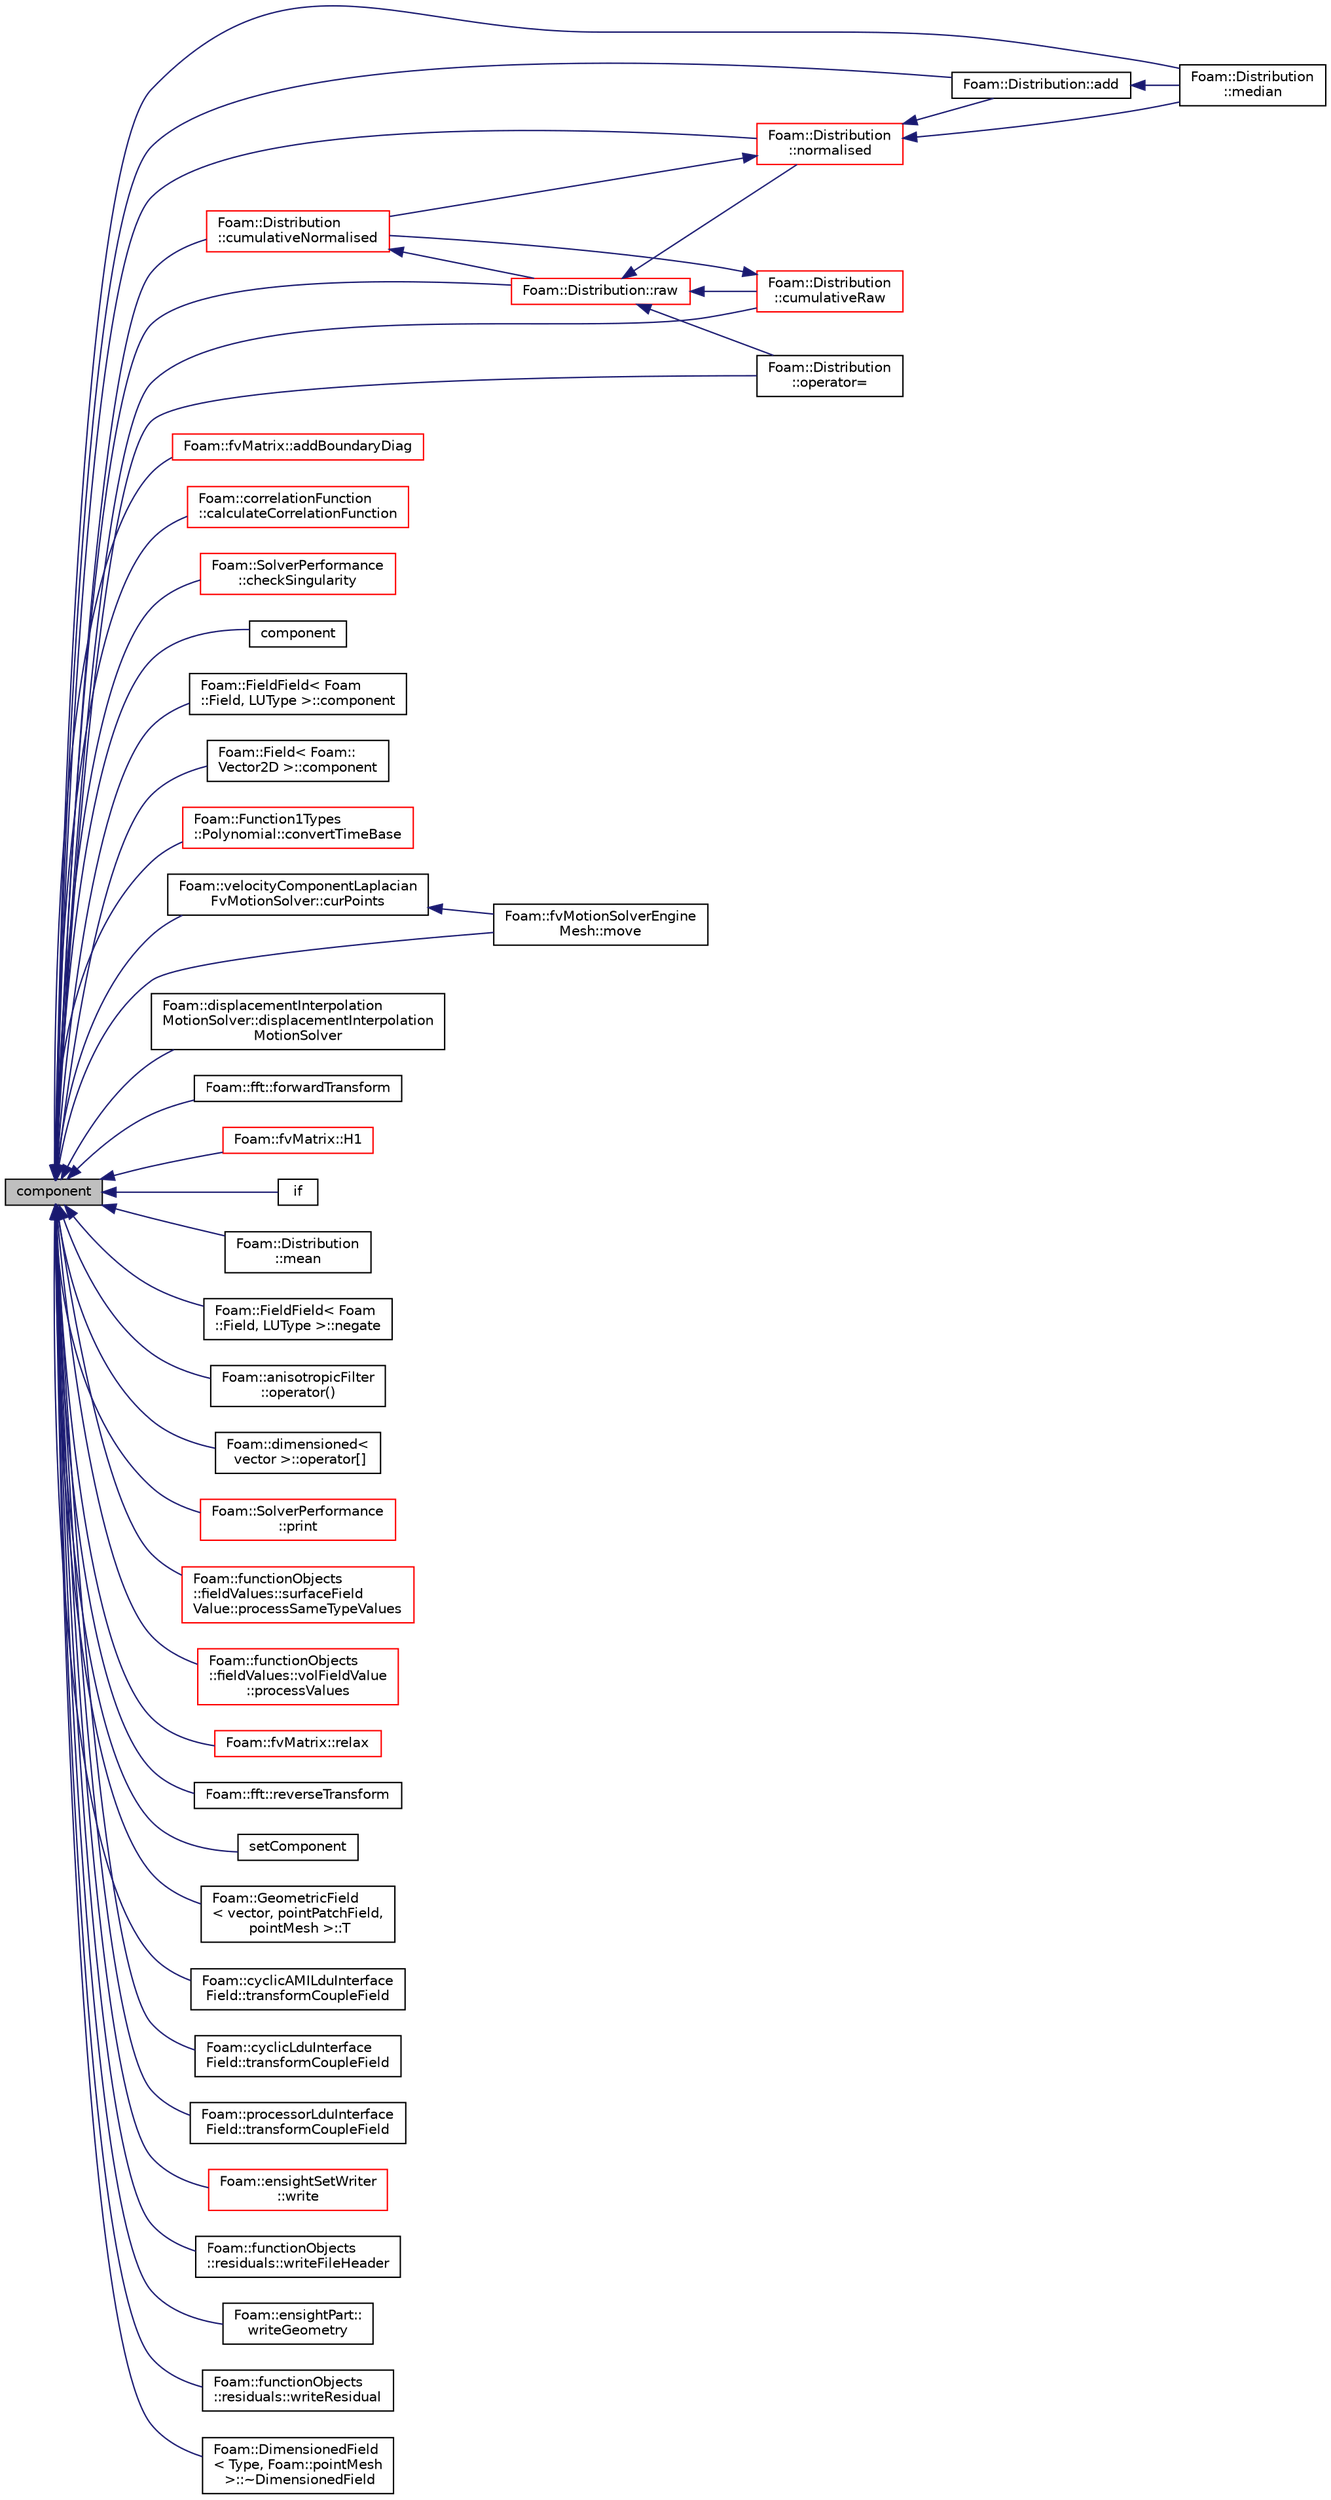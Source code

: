 digraph "component"
{
  bgcolor="transparent";
  edge [fontname="Helvetica",fontsize="10",labelfontname="Helvetica",labelfontsize="10"];
  node [fontname="Helvetica",fontsize="10",shape=record];
  rankdir="LR";
  Node68181 [label="component",height=0.2,width=0.4,color="black", fillcolor="grey75", style="filled", fontcolor="black"];
  Node68181 -> Node68182 [dir="back",color="midnightblue",fontsize="10",style="solid",fontname="Helvetica"];
  Node68182 [label="Foam::Distribution::add",height=0.2,width=0.4,color="black",URL="$a27001.html#a33a0483e214f12ed274213001fba447e",tooltip="Add a value to the distribution, optionally specifying a weight. "];
  Node68182 -> Node68183 [dir="back",color="midnightblue",fontsize="10",style="solid",fontname="Helvetica"];
  Node68183 [label="Foam::Distribution\l::median",height=0.2,width=0.4,color="black",URL="$a27001.html#a8a8e8c26de2a6c6a228b844f3d6c0a75"];
  Node68181 -> Node68184 [dir="back",color="midnightblue",fontsize="10",style="solid",fontname="Helvetica"];
  Node68184 [label="Foam::fvMatrix::addBoundaryDiag",height=0.2,width=0.4,color="red",URL="$a23173.html#abbfa50213d88d51b0da943c15f7c70b7"];
  Node68181 -> Node68198 [dir="back",color="midnightblue",fontsize="10",style="solid",fontname="Helvetica"];
  Node68198 [label="Foam::correlationFunction\l::calculateCorrelationFunction",height=0.2,width=0.4,color="red",URL="$a25513.html#a6dad9e4d17333a9cfe7ee6b2f3247f42"];
  Node68181 -> Node68200 [dir="back",color="midnightblue",fontsize="10",style="solid",fontname="Helvetica"];
  Node68200 [label="Foam::SolverPerformance\l::checkSingularity",height=0.2,width=0.4,color="red",URL="$a28125.html#aa749321b47d58d648449b01539ebaeaf",tooltip="Singularity test. "];
  Node68181 -> Node68213 [dir="back",color="midnightblue",fontsize="10",style="solid",fontname="Helvetica"];
  Node68213 [label="component",height=0.2,width=0.4,color="black",URL="$a21851.html#a24df1ffa836c86f29c96d6543add1058"];
  Node68181 -> Node68214 [dir="back",color="midnightblue",fontsize="10",style="solid",fontname="Helvetica"];
  Node68214 [label="Foam::FieldField\< Foam\l::Field, LUType \>::component",height=0.2,width=0.4,color="black",URL="$a27529.html#afb9815aee21665cf81d015d1eedb21e1",tooltip="Return a component field of the field. "];
  Node68181 -> Node68215 [dir="back",color="midnightblue",fontsize="10",style="solid",fontname="Helvetica"];
  Node68215 [label="Foam::Field\< Foam::\lVector2D \>::component",height=0.2,width=0.4,color="black",URL="$a27573.html#aef03a3d86f5e52bd0f5fd130cb44a20e",tooltip="Return a component field of the field. "];
  Node68181 -> Node68216 [dir="back",color="midnightblue",fontsize="10",style="solid",fontname="Helvetica"];
  Node68216 [label="Foam::Function1Types\l::Polynomial::convertTimeBase",height=0.2,width=0.4,color="red",URL="$a28817.html#af4b04bcaf124d852d36e028312c3c9a6",tooltip="Convert time. "];
  Node68181 -> Node68218 [dir="back",color="midnightblue",fontsize="10",style="solid",fontname="Helvetica"];
  Node68218 [label="Foam::Distribution\l::cumulativeNormalised",height=0.2,width=0.4,color="red",URL="$a27001.html#a11ff6eef0a165a528afd02366ddf85d2",tooltip="Return the cumulative normalised distribution and. "];
  Node68218 -> Node68219 [dir="back",color="midnightblue",fontsize="10",style="solid",fontname="Helvetica"];
  Node68219 [label="Foam::Distribution::raw",height=0.2,width=0.4,color="red",URL="$a27001.html#afb9d1727043dc3092b95717b885d99cc",tooltip="Return the distribution of the total bin weights. "];
  Node68219 -> Node68220 [dir="back",color="midnightblue",fontsize="10",style="solid",fontname="Helvetica"];
  Node68220 [label="Foam::Distribution\l::normalised",height=0.2,width=0.4,color="red",URL="$a27001.html#afca6f7c7669c2f125c5b4760ed9ee1c2",tooltip="Return the normalised distribution (probability density) "];
  Node68220 -> Node68183 [dir="back",color="midnightblue",fontsize="10",style="solid",fontname="Helvetica"];
  Node68220 -> Node68182 [dir="back",color="midnightblue",fontsize="10",style="solid",fontname="Helvetica"];
  Node68220 -> Node68218 [dir="back",color="midnightblue",fontsize="10",style="solid",fontname="Helvetica"];
  Node68219 -> Node68222 [dir="back",color="midnightblue",fontsize="10",style="solid",fontname="Helvetica"];
  Node68222 [label="Foam::Distribution\l::cumulativeRaw",height=0.2,width=0.4,color="red",URL="$a27001.html#af87b4a2d9e4c35e69820b8ff99abaf20",tooltip="Return the cumulative total bin weights and integration. "];
  Node68222 -> Node68218 [dir="back",color="midnightblue",fontsize="10",style="solid",fontname="Helvetica"];
  Node68219 -> Node68223 [dir="back",color="midnightblue",fontsize="10",style="solid",fontname="Helvetica"];
  Node68223 [label="Foam::Distribution\l::operator=",height=0.2,width=0.4,color="black",URL="$a27001.html#af4c95da6a1f84053cea75e28025f3fc0"];
  Node68181 -> Node68222 [dir="back",color="midnightblue",fontsize="10",style="solid",fontname="Helvetica"];
  Node68181 -> Node68224 [dir="back",color="midnightblue",fontsize="10",style="solid",fontname="Helvetica"];
  Node68224 [label="Foam::velocityComponentLaplacian\lFvMotionSolver::curPoints",height=0.2,width=0.4,color="black",URL="$a24433.html#a1996b85ae62abe724454832e65fdbfa4",tooltip="Return point location obtained from the current motion field. "];
  Node68224 -> Node68225 [dir="back",color="midnightblue",fontsize="10",style="solid",fontname="Helvetica"];
  Node68225 [label="Foam::fvMotionSolverEngine\lMesh::move",height=0.2,width=0.4,color="black",URL="$a22569.html#a68c0b61b84e4e095b6463cadc275adae"];
  Node68181 -> Node68226 [dir="back",color="midnightblue",fontsize="10",style="solid",fontname="Helvetica"];
  Node68226 [label="Foam::displacementInterpolation\lMotionSolver::displacementInterpolation\lMotionSolver",height=0.2,width=0.4,color="black",URL="$a24437.html#af70627c48920441a925701b8da5266ba",tooltip="Construct from polyMesh and IOdictionary. "];
  Node68181 -> Node68227 [dir="back",color="midnightblue",fontsize="10",style="solid",fontname="Helvetica"];
  Node68227 [label="Foam::fft::forwardTransform",height=0.2,width=0.4,color="black",URL="$a30017.html#ab7fa1344e3d4fe5f3f81583eab3cab94"];
  Node68181 -> Node68228 [dir="back",color="midnightblue",fontsize="10",style="solid",fontname="Helvetica"];
  Node68228 [label="Foam::fvMatrix::H1",height=0.2,width=0.4,color="red",URL="$a23173.html#a37a6a42b79a9f56f28f79fab26072d51",tooltip="Return H(1) "];
  Node68181 -> Node68229 [dir="back",color="midnightblue",fontsize="10",style="solid",fontname="Helvetica"];
  Node68229 [label="if",height=0.2,width=0.4,color="black",URL="$a19448.html#a2220ab563d2d0f137dc80ca012f57741"];
  Node68181 -> Node68230 [dir="back",color="midnightblue",fontsize="10",style="solid",fontname="Helvetica"];
  Node68230 [label="Foam::Distribution\l::mean",height=0.2,width=0.4,color="black",URL="$a27001.html#a1839690b575e839e794f6f557b3b27b8"];
  Node68181 -> Node68183 [dir="back",color="midnightblue",fontsize="10",style="solid",fontname="Helvetica"];
  Node68181 -> Node68225 [dir="back",color="midnightblue",fontsize="10",style="solid",fontname="Helvetica"];
  Node68181 -> Node68231 [dir="back",color="midnightblue",fontsize="10",style="solid",fontname="Helvetica"];
  Node68231 [label="Foam::FieldField\< Foam\l::Field, LUType \>::negate",height=0.2,width=0.4,color="black",URL="$a27529.html#abcdb1512395327f8236a4f4a4d4ff648",tooltip="Negate this field. "];
  Node68181 -> Node68220 [dir="back",color="midnightblue",fontsize="10",style="solid",fontname="Helvetica"];
  Node68181 -> Node68232 [dir="back",color="midnightblue",fontsize="10",style="solid",fontname="Helvetica"];
  Node68232 [label="Foam::anisotropicFilter\l::operator()",height=0.2,width=0.4,color="black",URL="$a32261.html#a73fe195c24e2c9c44594a426926a4f26"];
  Node68181 -> Node68223 [dir="back",color="midnightblue",fontsize="10",style="solid",fontname="Helvetica"];
  Node68181 -> Node68233 [dir="back",color="midnightblue",fontsize="10",style="solid",fontname="Helvetica"];
  Node68233 [label="Foam::dimensioned\<\l vector \>::operator[]",height=0.2,width=0.4,color="black",URL="$a27473.html#ac86d8f183704c9ab7ff864b833192595",tooltip="Return a component as a dimensioned<cmptType> "];
  Node68181 -> Node68234 [dir="back",color="midnightblue",fontsize="10",style="solid",fontname="Helvetica"];
  Node68234 [label="Foam::SolverPerformance\l::print",height=0.2,width=0.4,color="red",URL="$a28125.html#a68926051a5d92c255b3604bcccded648",tooltip="Print summary of solver performance to the given stream. "];
  Node68181 -> Node68254 [dir="back",color="midnightblue",fontsize="10",style="solid",fontname="Helvetica"];
  Node68254 [label="Foam::functionObjects\l::fieldValues::surfaceField\lValue::processSameTypeValues",height=0.2,width=0.4,color="red",URL="$a24185.html#a41d519fb17fb326997de3ffb25384387",tooltip="Apply the &#39;operation&#39; to the values. Operation has to. "];
  Node68181 -> Node68256 [dir="back",color="midnightblue",fontsize="10",style="solid",fontname="Helvetica"];
  Node68256 [label="Foam::functionObjects\l::fieldValues::volFieldValue\l::processValues",height=0.2,width=0.4,color="red",URL="$a24189.html#a3ee3ef0dce4b4491df744d2af65f4d0f",tooltip="Apply the &#39;operation&#39; to the values. "];
  Node68181 -> Node68219 [dir="back",color="midnightblue",fontsize="10",style="solid",fontname="Helvetica"];
  Node68181 -> Node68258 [dir="back",color="midnightblue",fontsize="10",style="solid",fontname="Helvetica"];
  Node68258 [label="Foam::fvMatrix::relax",height=0.2,width=0.4,color="red",URL="$a23173.html#a06343b944c91a56352ebf646011c212e",tooltip="Relax matrix (for steady-state solution). "];
  Node68181 -> Node68262 [dir="back",color="midnightblue",fontsize="10",style="solid",fontname="Helvetica"];
  Node68262 [label="Foam::fft::reverseTransform",height=0.2,width=0.4,color="black",URL="$a30017.html#a14bd4bbc7d325761657e068014ac1d06"];
  Node68181 -> Node68263 [dir="back",color="midnightblue",fontsize="10",style="solid",fontname="Helvetica"];
  Node68263 [label="setComponent",height=0.2,width=0.4,color="black",URL="$a21851.html#a6343208b17cc07384efe7dff0a953bc2"];
  Node68181 -> Node68264 [dir="back",color="midnightblue",fontsize="10",style="solid",fontname="Helvetica"];
  Node68264 [label="Foam::GeometricField\l\< vector, pointPatchField,\l pointMesh \>::T",height=0.2,width=0.4,color="black",URL="$a23249.html#a3dc255c9d5d35781fe750598ff9e27bd",tooltip="Return transpose (only if it is a tensor field) "];
  Node68181 -> Node68265 [dir="back",color="midnightblue",fontsize="10",style="solid",fontname="Helvetica"];
  Node68265 [label="Foam::cyclicAMILduInterface\lField::transformCoupleField",height=0.2,width=0.4,color="black",URL="$a26065.html#a795a92bd1cd68f411e82a5ff93610c02",tooltip="Transform given patch internal field. "];
  Node68181 -> Node68266 [dir="back",color="midnightblue",fontsize="10",style="solid",fontname="Helvetica"];
  Node68266 [label="Foam::cyclicLduInterface\lField::transformCoupleField",height=0.2,width=0.4,color="black",URL="$a27913.html#acdafe55fffcc9e6fb931775d11048ffb",tooltip="Transform given patch component field. "];
  Node68181 -> Node68267 [dir="back",color="midnightblue",fontsize="10",style="solid",fontname="Helvetica"];
  Node68267 [label="Foam::processorLduInterface\lField::transformCoupleField",height=0.2,width=0.4,color="black",URL="$a27921.html#acdafe55fffcc9e6fb931775d11048ffb",tooltip="Transform given patch component field. "];
  Node68181 -> Node68268 [dir="back",color="midnightblue",fontsize="10",style="solid",fontname="Helvetica"];
  Node68268 [label="Foam::ensightSetWriter\l::write",height=0.2,width=0.4,color="red",URL="$a22621.html#ae25e717f0b4f16f583638020a1a090ec",tooltip="General entry point for writing. "];
  Node68181 -> Node68271 [dir="back",color="midnightblue",fontsize="10",style="solid",fontname="Helvetica"];
  Node68271 [label="Foam::functionObjects\l::residuals::writeFileHeader",height=0.2,width=0.4,color="black",URL="$a24397.html#a8201d57ce54426f42a4dfc21faf973dd",tooltip="Output field header information. "];
  Node68181 -> Node68272 [dir="back",color="midnightblue",fontsize="10",style="solid",fontname="Helvetica"];
  Node68272 [label="Foam::ensightPart::\lwriteGeometry",height=0.2,width=0.4,color="black",URL="$a22045.html#ad366d45808e1044938e86223d1fc7859",tooltip="Helper: write geometry given the pointField. "];
  Node68181 -> Node68273 [dir="back",color="midnightblue",fontsize="10",style="solid",fontname="Helvetica"];
  Node68273 [label="Foam::functionObjects\l::residuals::writeResidual",height=0.2,width=0.4,color="black",URL="$a24397.html#a595e87c39c4137068975c9474942dd4f",tooltip="Calculate the field min/max. "];
  Node68181 -> Node68274 [dir="back",color="midnightblue",fontsize="10",style="solid",fontname="Helvetica"];
  Node68274 [label="Foam::DimensionedField\l\< Type, Foam::pointMesh\l \>::~DimensionedField",height=0.2,width=0.4,color="black",URL="$a27497.html#afd0eb3625fc1e1d09a00ae94699d04e8",tooltip="Destructor. "];
}
